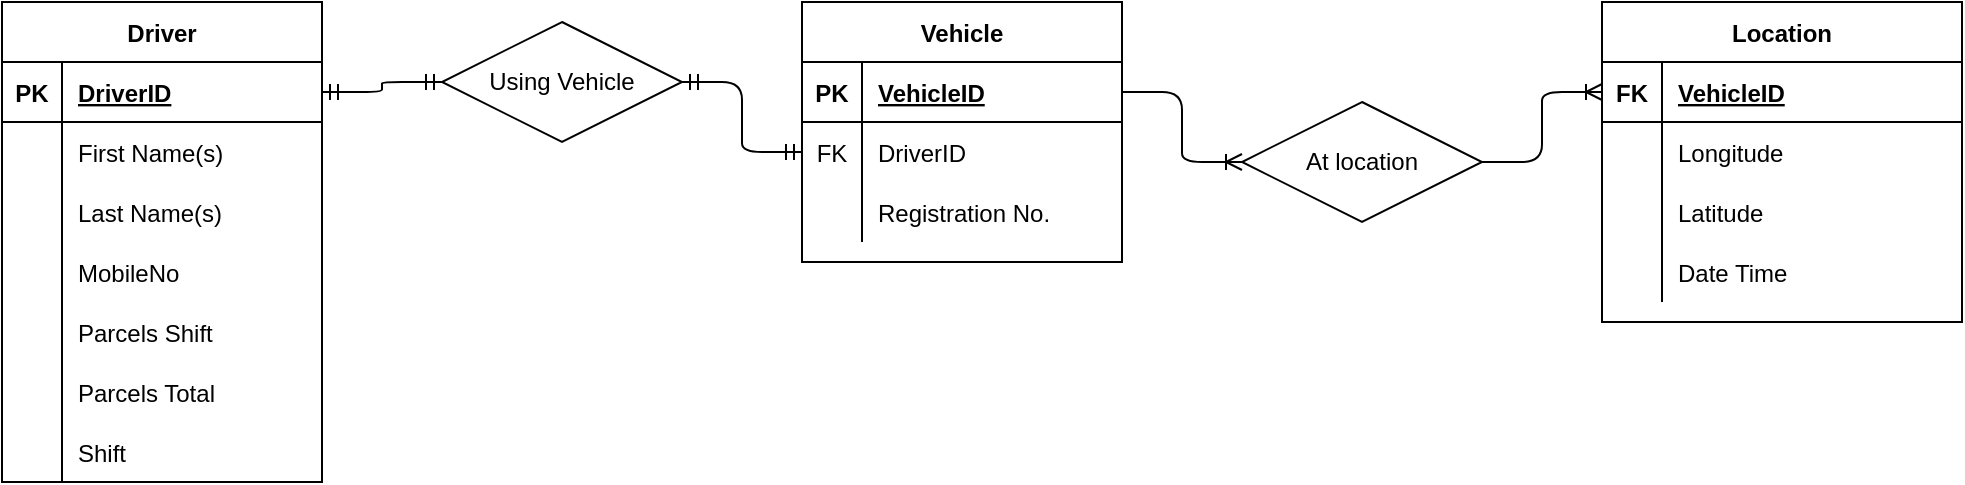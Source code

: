 <mxfile version="14.2.9" type="device"><diagram id="R2lEEEUBdFMjLlhIrx00" name="Page-1"><mxGraphModel dx="1422" dy="762" grid="1" gridSize="10" guides="1" tooltips="1" connect="1" arrows="1" fold="1" page="1" pageScale="1" pageWidth="850" pageHeight="1100" math="0" shadow="0" extFonts="Permanent Marker^https://fonts.googleapis.com/css?family=Permanent+Marker"><root><mxCell id="0"/><mxCell id="1" parent="0"/><mxCell id="C-vyLk0tnHw3VtMMgP7b-23" value="Driver" style="shape=table;startSize=30;container=1;collapsible=1;childLayout=tableLayout;fixedRows=1;rowLines=0;fontStyle=1;align=center;resizeLast=1;" parent="1" vertex="1"><mxGeometry x="40" y="40" width="160" height="240" as="geometry"><mxRectangle x="40" y="40" width="70" height="30" as="alternateBounds"/></mxGeometry></mxCell><mxCell id="C-vyLk0tnHw3VtMMgP7b-24" value="" style="shape=partialRectangle;collapsible=0;dropTarget=0;pointerEvents=0;fillColor=none;points=[[0,0.5],[1,0.5]];portConstraint=eastwest;top=0;left=0;right=0;bottom=1;" parent="C-vyLk0tnHw3VtMMgP7b-23" vertex="1"><mxGeometry y="30" width="160" height="30" as="geometry"/></mxCell><mxCell id="C-vyLk0tnHw3VtMMgP7b-25" value="PK" style="shape=partialRectangle;overflow=hidden;connectable=0;fillColor=none;top=0;left=0;bottom=0;right=0;fontStyle=1;" parent="C-vyLk0tnHw3VtMMgP7b-24" vertex="1"><mxGeometry width="30" height="30" as="geometry"/></mxCell><mxCell id="C-vyLk0tnHw3VtMMgP7b-26" value="DriverID" style="shape=partialRectangle;overflow=hidden;connectable=0;fillColor=none;top=0;left=0;bottom=0;right=0;align=left;spacingLeft=6;fontStyle=5;" parent="C-vyLk0tnHw3VtMMgP7b-24" vertex="1"><mxGeometry x="30" width="130" height="30" as="geometry"/></mxCell><mxCell id="C-vyLk0tnHw3VtMMgP7b-27" value="" style="shape=partialRectangle;collapsible=0;dropTarget=0;pointerEvents=0;fillColor=none;points=[[0,0.5],[1,0.5]];portConstraint=eastwest;top=0;left=0;right=0;bottom=0;" parent="C-vyLk0tnHw3VtMMgP7b-23" vertex="1"><mxGeometry y="60" width="160" height="30" as="geometry"/></mxCell><mxCell id="C-vyLk0tnHw3VtMMgP7b-28" value="" style="shape=partialRectangle;overflow=hidden;connectable=0;fillColor=none;top=0;left=0;bottom=0;right=0;fontStyle=0" parent="C-vyLk0tnHw3VtMMgP7b-27" vertex="1"><mxGeometry width="30" height="30" as="geometry"/></mxCell><mxCell id="C-vyLk0tnHw3VtMMgP7b-29" value="First Name(s)" style="shape=partialRectangle;overflow=hidden;connectable=0;fillColor=none;top=0;left=0;bottom=0;right=0;align=left;spacingLeft=6;" parent="C-vyLk0tnHw3VtMMgP7b-27" vertex="1"><mxGeometry x="30" width="130" height="30" as="geometry"/></mxCell><mxCell id="2ilybMHO4pUGzQiuZHcU-6" value="" style="shape=partialRectangle;collapsible=0;dropTarget=0;pointerEvents=0;fillColor=none;top=0;left=0;bottom=0;right=0;points=[[0,0.5],[1,0.5]];portConstraint=eastwest;" parent="C-vyLk0tnHw3VtMMgP7b-23" vertex="1"><mxGeometry y="90" width="160" height="30" as="geometry"/></mxCell><mxCell id="2ilybMHO4pUGzQiuZHcU-7" value="" style="shape=partialRectangle;connectable=0;fillColor=none;top=0;left=0;bottom=0;right=0;editable=1;overflow=hidden;" parent="2ilybMHO4pUGzQiuZHcU-6" vertex="1"><mxGeometry width="30" height="30" as="geometry"/></mxCell><mxCell id="2ilybMHO4pUGzQiuZHcU-8" value="Last Name(s)" style="shape=partialRectangle;connectable=0;fillColor=none;top=0;left=0;bottom=0;right=0;align=left;spacingLeft=6;overflow=hidden;" parent="2ilybMHO4pUGzQiuZHcU-6" vertex="1"><mxGeometry x="30" width="130" height="30" as="geometry"/></mxCell><mxCell id="2ilybMHO4pUGzQiuZHcU-38" value="" style="shape=partialRectangle;collapsible=0;dropTarget=0;pointerEvents=0;fillColor=none;top=0;left=0;bottom=0;right=0;points=[[0,0.5],[1,0.5]];portConstraint=eastwest;" parent="C-vyLk0tnHw3VtMMgP7b-23" vertex="1"><mxGeometry y="120" width="160" height="30" as="geometry"/></mxCell><mxCell id="2ilybMHO4pUGzQiuZHcU-39" value="" style="shape=partialRectangle;connectable=0;fillColor=none;top=0;left=0;bottom=0;right=0;editable=1;overflow=hidden;" parent="2ilybMHO4pUGzQiuZHcU-38" vertex="1"><mxGeometry width="30" height="30" as="geometry"/></mxCell><mxCell id="2ilybMHO4pUGzQiuZHcU-40" value="MobileNo" style="shape=partialRectangle;connectable=0;fillColor=none;top=0;left=0;bottom=0;right=0;align=left;spacingLeft=6;overflow=hidden;" parent="2ilybMHO4pUGzQiuZHcU-38" vertex="1"><mxGeometry x="30" width="130" height="30" as="geometry"/></mxCell><mxCell id="ydjUDDD5lm_CBb6c1JPk-2" value="" style="shape=partialRectangle;collapsible=0;dropTarget=0;pointerEvents=0;fillColor=none;top=0;left=0;bottom=0;right=0;points=[[0,0.5],[1,0.5]];portConstraint=eastwest;" parent="C-vyLk0tnHw3VtMMgP7b-23" vertex="1"><mxGeometry y="150" width="160" height="30" as="geometry"/></mxCell><mxCell id="ydjUDDD5lm_CBb6c1JPk-3" value="" style="shape=partialRectangle;connectable=0;fillColor=none;top=0;left=0;bottom=0;right=0;editable=1;overflow=hidden;" parent="ydjUDDD5lm_CBb6c1JPk-2" vertex="1"><mxGeometry width="30" height="30" as="geometry"/></mxCell><mxCell id="ydjUDDD5lm_CBb6c1JPk-4" value="Parcels Shift" style="shape=partialRectangle;connectable=0;fillColor=none;top=0;left=0;bottom=0;right=0;align=left;spacingLeft=6;overflow=hidden;" parent="ydjUDDD5lm_CBb6c1JPk-2" vertex="1"><mxGeometry x="30" width="130" height="30" as="geometry"/></mxCell><mxCell id="ydjUDDD5lm_CBb6c1JPk-8" value="" style="shape=partialRectangle;collapsible=0;dropTarget=0;pointerEvents=0;fillColor=none;top=0;left=0;bottom=0;right=0;points=[[0,0.5],[1,0.5]];portConstraint=eastwest;" parent="C-vyLk0tnHw3VtMMgP7b-23" vertex="1"><mxGeometry y="180" width="160" height="30" as="geometry"/></mxCell><mxCell id="ydjUDDD5lm_CBb6c1JPk-9" value="" style="shape=partialRectangle;connectable=0;fillColor=none;top=0;left=0;bottom=0;right=0;editable=1;overflow=hidden;" parent="ydjUDDD5lm_CBb6c1JPk-8" vertex="1"><mxGeometry width="30" height="30" as="geometry"/></mxCell><mxCell id="ydjUDDD5lm_CBb6c1JPk-10" value="Parcels Total" style="shape=partialRectangle;connectable=0;fillColor=none;top=0;left=0;bottom=0;right=0;align=left;spacingLeft=6;overflow=hidden;" parent="ydjUDDD5lm_CBb6c1JPk-8" vertex="1"><mxGeometry x="30" width="130" height="30" as="geometry"/></mxCell><mxCell id="2ilybMHO4pUGzQiuZHcU-31" value="" style="shape=partialRectangle;collapsible=0;dropTarget=0;pointerEvents=0;fillColor=none;top=0;left=0;bottom=0;right=0;points=[[0,0.5],[1,0.5]];portConstraint=eastwest;" parent="C-vyLk0tnHw3VtMMgP7b-23" vertex="1"><mxGeometry y="210" width="160" height="30" as="geometry"/></mxCell><mxCell id="2ilybMHO4pUGzQiuZHcU-32" value="" style="shape=partialRectangle;connectable=0;fillColor=none;top=0;left=0;bottom=0;right=0;editable=1;overflow=hidden;" parent="2ilybMHO4pUGzQiuZHcU-31" vertex="1"><mxGeometry width="30" height="30" as="geometry"/></mxCell><mxCell id="2ilybMHO4pUGzQiuZHcU-33" value="Shift" style="shape=partialRectangle;connectable=0;fillColor=none;top=0;left=0;bottom=0;right=0;align=left;spacingLeft=6;overflow=hidden;" parent="2ilybMHO4pUGzQiuZHcU-31" vertex="1"><mxGeometry x="30" width="130" height="30" as="geometry"/></mxCell><mxCell id="2ilybMHO4pUGzQiuZHcU-17" value="Vehicle" style="shape=table;startSize=30;container=1;collapsible=1;childLayout=tableLayout;fixedRows=1;rowLines=0;fontStyle=1;align=center;resizeLast=1;" parent="1" vertex="1"><mxGeometry x="440" y="40" width="160" height="130" as="geometry"/></mxCell><mxCell id="2ilybMHO4pUGzQiuZHcU-18" value="" style="shape=partialRectangle;collapsible=0;dropTarget=0;pointerEvents=0;fillColor=none;top=0;left=0;bottom=1;right=0;points=[[0,0.5],[1,0.5]];portConstraint=eastwest;" parent="2ilybMHO4pUGzQiuZHcU-17" vertex="1"><mxGeometry y="30" width="160" height="30" as="geometry"/></mxCell><mxCell id="2ilybMHO4pUGzQiuZHcU-19" value="PK" style="shape=partialRectangle;connectable=0;fillColor=none;top=0;left=0;bottom=0;right=0;fontStyle=1;overflow=hidden;" parent="2ilybMHO4pUGzQiuZHcU-18" vertex="1"><mxGeometry width="30" height="30" as="geometry"/></mxCell><mxCell id="2ilybMHO4pUGzQiuZHcU-20" value="VehicleID" style="shape=partialRectangle;connectable=0;fillColor=none;top=0;left=0;bottom=0;right=0;align=left;spacingLeft=6;fontStyle=5;overflow=hidden;" parent="2ilybMHO4pUGzQiuZHcU-18" vertex="1"><mxGeometry x="30" width="130" height="30" as="geometry"/></mxCell><mxCell id="2ilybMHO4pUGzQiuZHcU-41" value="" style="shape=partialRectangle;collapsible=0;dropTarget=0;pointerEvents=0;fillColor=none;top=0;left=0;bottom=0;right=0;points=[[0,0.5],[1,0.5]];portConstraint=eastwest;" parent="2ilybMHO4pUGzQiuZHcU-17" vertex="1"><mxGeometry y="60" width="160" height="30" as="geometry"/></mxCell><mxCell id="2ilybMHO4pUGzQiuZHcU-42" value="FK" style="shape=partialRectangle;connectable=0;fillColor=none;top=0;left=0;bottom=0;right=0;fontStyle=0;overflow=hidden;" parent="2ilybMHO4pUGzQiuZHcU-41" vertex="1"><mxGeometry width="30" height="30" as="geometry"/></mxCell><mxCell id="2ilybMHO4pUGzQiuZHcU-43" value="DriverID" style="shape=partialRectangle;connectable=0;fillColor=none;top=0;left=0;bottom=0;right=0;align=left;spacingLeft=6;fontStyle=0;overflow=hidden;" parent="2ilybMHO4pUGzQiuZHcU-41" vertex="1"><mxGeometry x="30" width="130" height="30" as="geometry"/></mxCell><mxCell id="2ilybMHO4pUGzQiuZHcU-27" value="" style="shape=partialRectangle;collapsible=0;dropTarget=0;pointerEvents=0;fillColor=none;top=0;left=0;bottom=0;right=0;points=[[0,0.5],[1,0.5]];portConstraint=eastwest;" parent="2ilybMHO4pUGzQiuZHcU-17" vertex="1"><mxGeometry y="90" width="160" height="30" as="geometry"/></mxCell><mxCell id="2ilybMHO4pUGzQiuZHcU-28" value="" style="shape=partialRectangle;connectable=0;fillColor=none;top=0;left=0;bottom=0;right=0;editable=1;overflow=hidden;" parent="2ilybMHO4pUGzQiuZHcU-27" vertex="1"><mxGeometry width="30" height="30" as="geometry"/></mxCell><mxCell id="2ilybMHO4pUGzQiuZHcU-29" value="Registration No." style="shape=partialRectangle;connectable=0;fillColor=none;top=0;left=0;bottom=0;right=0;align=left;spacingLeft=6;overflow=hidden;" parent="2ilybMHO4pUGzQiuZHcU-27" vertex="1"><mxGeometry x="30" width="130" height="30" as="geometry"/></mxCell><mxCell id="2ilybMHO4pUGzQiuZHcU-44" value="Location" style="shape=table;startSize=30;container=1;collapsible=1;childLayout=tableLayout;fixedRows=1;rowLines=0;fontStyle=1;align=center;resizeLast=1;" parent="1" vertex="1"><mxGeometry x="840" y="40" width="180" height="160" as="geometry"/></mxCell><mxCell id="2ilybMHO4pUGzQiuZHcU-45" value="" style="shape=partialRectangle;collapsible=0;dropTarget=0;pointerEvents=0;fillColor=none;top=0;left=0;bottom=1;right=0;points=[[0,0.5],[1,0.5]];portConstraint=eastwest;" parent="2ilybMHO4pUGzQiuZHcU-44" vertex="1"><mxGeometry y="30" width="180" height="30" as="geometry"/></mxCell><mxCell id="2ilybMHO4pUGzQiuZHcU-46" value="FK" style="shape=partialRectangle;connectable=0;fillColor=none;top=0;left=0;bottom=0;right=0;fontStyle=1;overflow=hidden;" parent="2ilybMHO4pUGzQiuZHcU-45" vertex="1"><mxGeometry width="30" height="30" as="geometry"/></mxCell><mxCell id="2ilybMHO4pUGzQiuZHcU-47" value="VehicleID" style="shape=partialRectangle;connectable=0;fillColor=none;top=0;left=0;bottom=0;right=0;align=left;spacingLeft=6;fontStyle=5;overflow=hidden;" parent="2ilybMHO4pUGzQiuZHcU-45" vertex="1"><mxGeometry x="30" width="150" height="30" as="geometry"/></mxCell><mxCell id="2ilybMHO4pUGzQiuZHcU-21" value="" style="shape=partialRectangle;collapsible=0;dropTarget=0;pointerEvents=0;fillColor=none;top=0;left=0;bottom=0;right=0;points=[[0,0.5],[1,0.5]];portConstraint=eastwest;" parent="2ilybMHO4pUGzQiuZHcU-44" vertex="1"><mxGeometry y="60" width="180" height="30" as="geometry"/></mxCell><mxCell id="2ilybMHO4pUGzQiuZHcU-22" value="" style="shape=partialRectangle;connectable=0;fillColor=none;top=0;left=0;bottom=0;right=0;editable=1;overflow=hidden;" parent="2ilybMHO4pUGzQiuZHcU-21" vertex="1"><mxGeometry width="30" height="30" as="geometry"/></mxCell><mxCell id="2ilybMHO4pUGzQiuZHcU-23" value="Longitude" style="shape=partialRectangle;connectable=0;fillColor=none;top=0;left=0;bottom=0;right=0;align=left;spacingLeft=6;overflow=hidden;" parent="2ilybMHO4pUGzQiuZHcU-21" vertex="1"><mxGeometry x="30" width="150" height="30" as="geometry"/></mxCell><mxCell id="2ilybMHO4pUGzQiuZHcU-24" value="" style="shape=partialRectangle;collapsible=0;dropTarget=0;pointerEvents=0;fillColor=none;top=0;left=0;bottom=0;right=0;points=[[0,0.5],[1,0.5]];portConstraint=eastwest;" parent="2ilybMHO4pUGzQiuZHcU-44" vertex="1"><mxGeometry y="90" width="180" height="30" as="geometry"/></mxCell><mxCell id="2ilybMHO4pUGzQiuZHcU-25" value="" style="shape=partialRectangle;connectable=0;fillColor=none;top=0;left=0;bottom=0;right=0;editable=1;overflow=hidden;" parent="2ilybMHO4pUGzQiuZHcU-24" vertex="1"><mxGeometry width="30" height="30" as="geometry"/></mxCell><mxCell id="2ilybMHO4pUGzQiuZHcU-26" value="Latitude" style="shape=partialRectangle;connectable=0;fillColor=none;top=0;left=0;bottom=0;right=0;align=left;spacingLeft=6;overflow=hidden;" parent="2ilybMHO4pUGzQiuZHcU-24" vertex="1"><mxGeometry x="30" width="150" height="30" as="geometry"/></mxCell><mxCell id="2ilybMHO4pUGzQiuZHcU-73" value="" style="shape=partialRectangle;collapsible=0;dropTarget=0;pointerEvents=0;fillColor=none;top=0;left=0;bottom=0;right=0;points=[[0,0.5],[1,0.5]];portConstraint=eastwest;" parent="2ilybMHO4pUGzQiuZHcU-44" vertex="1"><mxGeometry y="120" width="180" height="30" as="geometry"/></mxCell><mxCell id="2ilybMHO4pUGzQiuZHcU-74" value="" style="shape=partialRectangle;connectable=0;fillColor=none;top=0;left=0;bottom=0;right=0;editable=1;overflow=hidden;" parent="2ilybMHO4pUGzQiuZHcU-73" vertex="1"><mxGeometry width="30" height="30" as="geometry"/></mxCell><mxCell id="2ilybMHO4pUGzQiuZHcU-75" value="Date Time" style="shape=partialRectangle;connectable=0;fillColor=none;top=0;left=0;bottom=0;right=0;align=left;spacingLeft=6;overflow=hidden;" parent="2ilybMHO4pUGzQiuZHcU-73" vertex="1"><mxGeometry x="30" width="150" height="30" as="geometry"/></mxCell><mxCell id="2ilybMHO4pUGzQiuZHcU-59" value="" style="edgeStyle=entityRelationEdgeStyle;fontSize=12;html=1;endArrow=ERmandOne;startArrow=ERmandOne;exitX=1;exitY=0.5;exitDx=0;exitDy=0;entryX=0;entryY=0.5;entryDx=0;entryDy=0;" parent="1" source="C-vyLk0tnHw3VtMMgP7b-24" target="2ilybMHO4pUGzQiuZHcU-62" edge="1"><mxGeometry width="100" height="100" relative="1" as="geometry"><mxPoint x="270" y="340" as="sourcePoint"/><mxPoint x="260" y="120" as="targetPoint"/></mxGeometry></mxCell><mxCell id="2ilybMHO4pUGzQiuZHcU-61" value="" style="edgeStyle=entityRelationEdgeStyle;fontSize=12;html=1;endArrow=ERmandOne;startArrow=ERmandOne;entryX=0;entryY=0.5;entryDx=0;entryDy=0;exitX=1;exitY=0.5;exitDx=0;exitDy=0;" parent="1" source="2ilybMHO4pUGzQiuZHcU-62" target="2ilybMHO4pUGzQiuZHcU-41" edge="1"><mxGeometry width="100" height="100" relative="1" as="geometry"><mxPoint x="250" y="330" as="sourcePoint"/><mxPoint x="360" y="255" as="targetPoint"/></mxGeometry></mxCell><mxCell id="2ilybMHO4pUGzQiuZHcU-62" value="Using Vehicle" style="shape=rhombus;perimeter=rhombusPerimeter;whiteSpace=wrap;html=1;align=center;" parent="1" vertex="1"><mxGeometry x="260" y="50" width="120" height="60" as="geometry"/></mxCell><mxCell id="2ilybMHO4pUGzQiuZHcU-63" value="At location" style="shape=rhombus;perimeter=rhombusPerimeter;whiteSpace=wrap;html=1;align=center;" parent="1" vertex="1"><mxGeometry x="660" y="90" width="120" height="60" as="geometry"/></mxCell><mxCell id="2ilybMHO4pUGzQiuZHcU-64" value="" style="edgeStyle=entityRelationEdgeStyle;fontSize=12;html=1;endArrow=ERoneToMany;entryX=0;entryY=0.5;entryDx=0;entryDy=0;exitX=1;exitY=0.5;exitDx=0;exitDy=0;" parent="1" source="2ilybMHO4pUGzQiuZHcU-63" target="2ilybMHO4pUGzQiuZHcU-45" edge="1"><mxGeometry width="100" height="100" relative="1" as="geometry"><mxPoint x="270" y="440" as="sourcePoint"/><mxPoint x="370" y="340" as="targetPoint"/></mxGeometry></mxCell><mxCell id="2ilybMHO4pUGzQiuZHcU-65" value="" style="edgeStyle=entityRelationEdgeStyle;fontSize=12;html=1;endArrow=ERoneToMany;exitX=1;exitY=0.5;exitDx=0;exitDy=0;entryX=0;entryY=0.5;entryDx=0;entryDy=0;" parent="1" source="2ilybMHO4pUGzQiuZHcU-18" target="2ilybMHO4pUGzQiuZHcU-63" edge="1"><mxGeometry width="100" height="100" relative="1" as="geometry"><mxPoint x="270" y="440" as="sourcePoint"/><mxPoint x="660" y="85" as="targetPoint"/></mxGeometry></mxCell></root></mxGraphModel></diagram></mxfile>